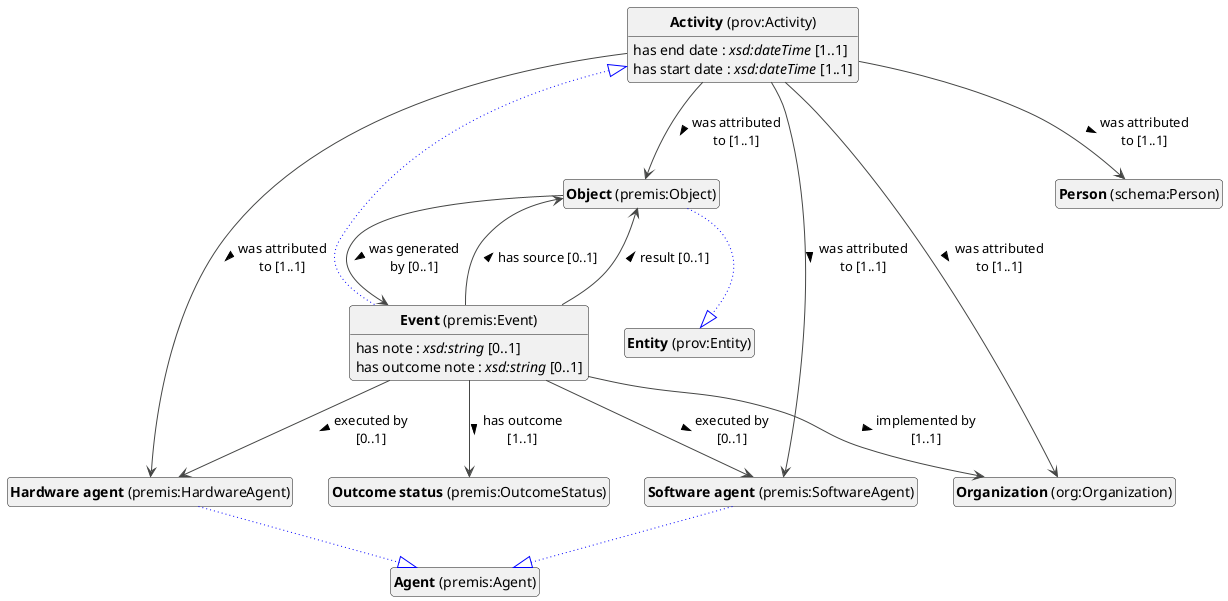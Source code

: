 @startuml
!theme vibrant
skinparam classFontSize 14
!define LIGHTORANGE
skinparam componentStyle uml2
skinparam wrapMessageWidth 100
' skinparam ArrowColor #Maroon
' Remove shadows
skinparam shadowing false
'skinparam linetype polyline
skinparam ArrowMessageAlignment left


class "<b>Activity</b> (prov:Activity)" as prov_Activity [[#prov%3AActivity]]
class "<b>Event</b> (premis:Event)" as premis_Event [[#premis%3AEvent]]
class "<b>Activity</b> (prov:Activity)" as prov_Activity [[#prov%3AActivity]]
class "<b>Object</b> (premis:Object)" as premis_Object [[#premis%3AObject]]
class "<b>Entity</b> (prov:Entity)" as prov_Entity [[#prov%3AEntity]]
class "<b>Outcome status</b> (premis:OutcomeStatus)" as premis_OutcomeStatus [[#premis%3AOutcomeStatus]]
class "<b>Organization</b> (org:Organization)" as org_Organization [[#org%3AOrganization]]
class "<b>Hardware agent</b> (premis:HardwareAgent)" as premis_HardwareAgent [[#premis%3AHardwareAgent]]
class "<b>Agent</b> (premis:Agent)" as premis_Agent [[#premis%3AAgent]]
class "<b>Person</b> (schema:Person)" as schema_Person [[#schema%3APerson]]
class "<b>Software agent</b> (premis:SoftwareAgent)" as premis_SoftwareAgent [[#premis%3ASoftwareAgent]]
class "<b>Agent</b> (premis:Agent)" as premis_Agent [[#premis%3AAgent]]


prov_Activity : has end date : <i>xsd:dateTime</i> [1..1]


prov_Activity : has start date : <i>xsd:dateTime</i> [1..1]


prov_Activity --> premis_Object : was attributed to [1..1] >
prov_Activity --> schema_Person : was attributed to [1..1] >
prov_Activity --> org_Organization : was attributed to [1..1] >
prov_Activity --> premis_SoftwareAgent : was attributed to [1..1] >
prov_Activity --> premis_HardwareAgent : was attributed to [1..1] >

premis_Event --|> prov_Activity #blue;line.dotted;text:blue


premis_Event --> premis_SoftwareAgent : executed by [0..1] >
premis_Event --> premis_HardwareAgent : executed by [0..1] >
premis_Event : has note : <i>xsd:string</i> [0..1]


premis_Event --> premis_OutcomeStatus : has outcome [1..1] >
premis_Event : has outcome note : <i>xsd:string</i> [0..1]


premis_Event --> premis_Object : has source [0..1] >

premis_Event --> org_Organization : implemented by [1..1] >

premis_Event --> premis_Object : result [0..1] >

premis_Object --|> prov_Entity #blue;line.dotted;text:blue


premis_Object --> premis_Event : was generated by [0..1] >





premis_HardwareAgent --|> premis_Agent #blue;line.dotted;text:blue




premis_SoftwareAgent --|> premis_Agent #blue;line.dotted;text:blue



hide circle
hide methods
hide empty members
@enduml


